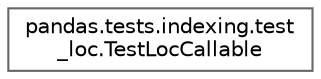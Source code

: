 digraph "Graphical Class Hierarchy"
{
 // LATEX_PDF_SIZE
  bgcolor="transparent";
  edge [fontname=Helvetica,fontsize=10,labelfontname=Helvetica,labelfontsize=10];
  node [fontname=Helvetica,fontsize=10,shape=box,height=0.2,width=0.4];
  rankdir="LR";
  Node0 [id="Node000000",label="pandas.tests.indexing.test\l_loc.TestLocCallable",height=0.2,width=0.4,color="grey40", fillcolor="white", style="filled",URL="$d3/dc7/classpandas_1_1tests_1_1indexing_1_1test__loc_1_1TestLocCallable.html",tooltip=" "];
}
